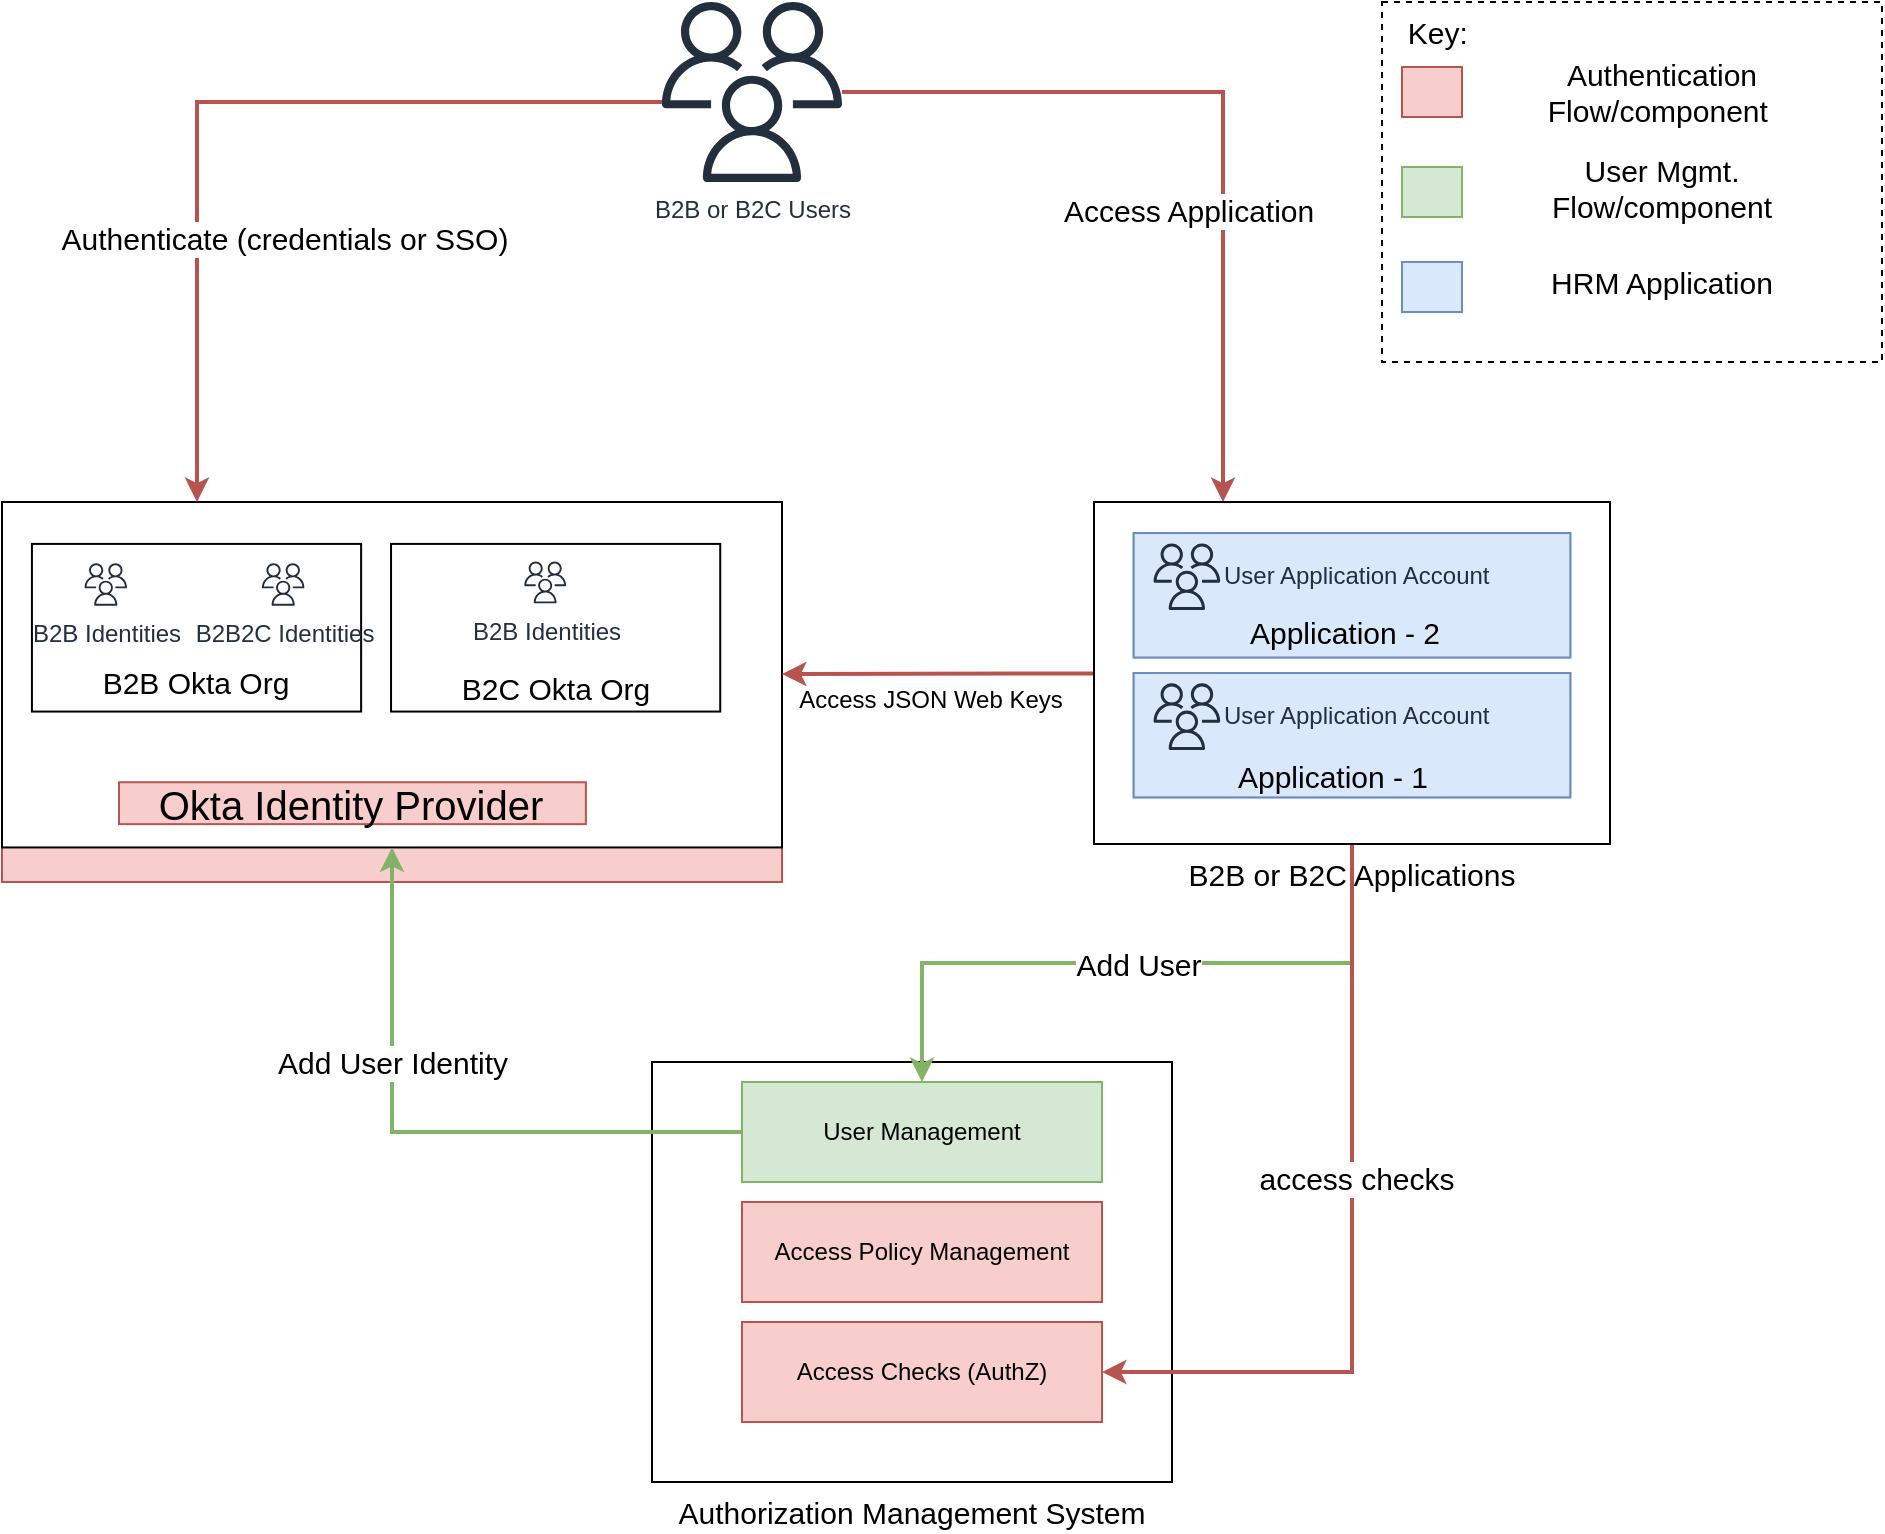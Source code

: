 <mxfile version="17.2.4" type="github">
  <diagram id="BS_AunBwUl3tJXPD3Mcs" name="Page-1">
    <mxGraphModel dx="2272" dy="737" grid="1" gridSize="10" guides="1" tooltips="1" connect="1" arrows="1" fold="1" page="1" pageScale="1" pageWidth="850" pageHeight="1100" math="0" shadow="0">
      <root>
        <mxCell id="0" />
        <mxCell id="1" parent="0" />
        <mxCell id="wGYtfCgb7JHefzf2lczv-38" value="&amp;nbsp;Access Application" style="edgeStyle=orthogonalEdgeStyle;rounded=0;orthogonalLoop=1;jettySize=auto;html=1;fontSize=15;entryX=0.25;entryY=0;entryDx=0;entryDy=0;fillColor=#f8cecc;strokeColor=#b85450;strokeWidth=2;" parent="1" source="wGYtfCgb7JHefzf2lczv-24" target="wGYtfCgb7JHefzf2lczv-43" edge="1">
          <mxGeometry x="0.254" y="-20" relative="1" as="geometry">
            <mxPoint x="30" y="140" as="targetPoint" />
            <mxPoint y="1" as="offset" />
          </mxGeometry>
        </mxCell>
        <mxCell id="wGYtfCgb7JHefzf2lczv-24" value="B2B or B2C Users" style="sketch=0;outlineConnect=0;fontColor=#232F3E;gradientColor=none;fillColor=#232F3D;strokeColor=none;dashed=0;verticalLabelPosition=bottom;verticalAlign=top;align=center;html=1;fontSize=12;fontStyle=0;aspect=fixed;pointerEvents=1;shape=mxgraph.aws4.users;" parent="1" vertex="1">
          <mxGeometry x="80" y="20" width="90" height="90" as="geometry" />
        </mxCell>
        <mxCell id="wGYtfCgb7JHefzf2lczv-55" value="" style="group;fillColor=#f8cecc;strokeColor=#b85450;" parent="1" vertex="1" connectable="0">
          <mxGeometry x="-250" y="270" width="390" height="190" as="geometry" />
        </mxCell>
        <mxCell id="wGYtfCgb7JHefzf2lczv-9" value="" style="rounded=0;whiteSpace=wrap;html=1;" parent="wGYtfCgb7JHefzf2lczv-55" vertex="1">
          <mxGeometry width="390" height="172.727" as="geometry" />
        </mxCell>
        <mxCell id="wGYtfCgb7JHefzf2lczv-45" value="" style="group" parent="wGYtfCgb7JHefzf2lczv-55" vertex="1" connectable="0">
          <mxGeometry x="14.963" y="20.956" width="164.596" height="83.824" as="geometry" />
        </mxCell>
        <mxCell id="wGYtfCgb7JHefzf2lczv-13" value="" style="rounded=0;whiteSpace=wrap;html=1;fontSize=32;labelPosition=center;verticalLabelPosition=bottom;align=center;verticalAlign=top;" parent="wGYtfCgb7JHefzf2lczv-45" vertex="1">
          <mxGeometry width="164.596" height="83.824" as="geometry" />
        </mxCell>
        <mxCell id="wGYtfCgb7JHefzf2lczv-19" value="" style="group" parent="wGYtfCgb7JHefzf2lczv-45" vertex="1" connectable="0">
          <mxGeometry x="13.168" y="5.294" width="138.261" height="75" as="geometry" />
        </mxCell>
        <mxCell id="wGYtfCgb7JHefzf2lczv-44" value="" style="group" parent="wGYtfCgb7JHefzf2lczv-19" vertex="1" connectable="0">
          <mxGeometry width="138.261" height="75" as="geometry" />
        </mxCell>
        <mxCell id="wGYtfCgb7JHefzf2lczv-1" value="B2B Identities" style="sketch=0;outlineConnect=0;fontColor=#232F3E;gradientColor=none;fillColor=#232F3D;strokeColor=none;dashed=0;verticalLabelPosition=bottom;verticalAlign=top;align=center;html=1;fontSize=12;fontStyle=0;aspect=fixed;pointerEvents=1;shape=mxgraph.aws4.users;" parent="wGYtfCgb7JHefzf2lczv-44" vertex="1">
          <mxGeometry x="13.168" y="4.412" width="21.176" height="21.176" as="geometry" />
        </mxCell>
        <mxCell id="wGYtfCgb7JHefzf2lczv-2" value="B2B2C Identities" style="sketch=0;outlineConnect=0;fontColor=#232F3E;gradientColor=none;fillColor=#232F3D;strokeColor=none;dashed=0;verticalLabelPosition=bottom;verticalAlign=top;align=center;html=1;fontSize=12;fontStyle=0;aspect=fixed;pointerEvents=1;shape=mxgraph.aws4.users;" parent="wGYtfCgb7JHefzf2lczv-44" vertex="1">
          <mxGeometry x="101.866" y="4.412" width="21.176" height="21.176" as="geometry" />
        </mxCell>
        <mxCell id="wGYtfCgb7JHefzf2lczv-18" value="&lt;font style=&quot;font-size: 15px;&quot;&gt;B2B Okta Org&lt;/font&gt;" style="text;html=1;strokeColor=none;fillColor=none;align=center;verticalAlign=middle;whiteSpace=wrap;rounded=0;fontSize=15;" parent="wGYtfCgb7JHefzf2lczv-44" vertex="1">
          <mxGeometry x="13.168" y="57.353" width="111.925" height="13.235" as="geometry" />
        </mxCell>
        <mxCell id="wGYtfCgb7JHefzf2lczv-8" value="" style="shape=image;html=1;verticalAlign=top;verticalLabelPosition=bottom;labelBackgroundColor=#ffffff;imageAspect=0;aspect=fixed;image=https://cdn1.iconfinder.com/data/icons/unicons-line-vol-5/24/okta-128.png" parent="wGYtfCgb7JHefzf2lczv-55" vertex="1">
          <mxGeometry x="7.48" y="124.338" width="52.529" height="52.529" as="geometry" />
        </mxCell>
        <mxCell id="wGYtfCgb7JHefzf2lczv-10" value="Okta Identity Provider" style="text;html=1;strokeColor=#b85450;fillColor=#f8cecc;align=center;verticalAlign=middle;whiteSpace=wrap;rounded=0;fontSize=20;" parent="wGYtfCgb7JHefzf2lczv-55" vertex="1">
          <mxGeometry x="58.5" y="140.125" width="233.444" height="20.952" as="geometry" />
        </mxCell>
        <mxCell id="wGYtfCgb7JHefzf2lczv-46" value="" style="group" parent="wGYtfCgb7JHefzf2lczv-55" vertex="1" connectable="0">
          <mxGeometry x="194.522" y="20.956" width="164.596" height="83.824" as="geometry" />
        </mxCell>
        <mxCell id="wGYtfCgb7JHefzf2lczv-54" value="" style="group" parent="wGYtfCgb7JHefzf2lczv-46" vertex="1" connectable="0">
          <mxGeometry width="164.596" height="83.824" as="geometry" />
        </mxCell>
        <mxCell id="wGYtfCgb7JHefzf2lczv-47" value="" style="rounded=0;whiteSpace=wrap;html=1;fontSize=32;labelPosition=center;verticalLabelPosition=bottom;align=center;verticalAlign=top;" parent="wGYtfCgb7JHefzf2lczv-54" vertex="1">
          <mxGeometry width="164.596" height="83.824" as="geometry" />
        </mxCell>
        <mxCell id="wGYtfCgb7JHefzf2lczv-53" value="" style="group" parent="wGYtfCgb7JHefzf2lczv-54" vertex="1" connectable="0">
          <mxGeometry x="26.335" y="8.822" width="111.925" height="66.18" as="geometry" />
        </mxCell>
        <mxCell id="wGYtfCgb7JHefzf2lczv-50" value="B2B Identities" style="sketch=0;outlineConnect=0;fontColor=#232F3E;gradientColor=none;fillColor=#232F3D;strokeColor=none;dashed=0;verticalLabelPosition=bottom;verticalAlign=top;align=center;html=1;fontSize=12;fontStyle=0;aspect=fixed;pointerEvents=1;shape=mxgraph.aws4.users;" parent="wGYtfCgb7JHefzf2lczv-53" vertex="1">
          <mxGeometry x="40.289" width="20.883" height="20.883" as="geometry" />
        </mxCell>
        <mxCell id="wGYtfCgb7JHefzf2lczv-52" value="&lt;font style=&quot;font-size: 15px&quot;&gt;B2C Okta Org&lt;/font&gt;" style="text;html=1;strokeColor=none;fillColor=none;align=center;verticalAlign=middle;whiteSpace=wrap;rounded=0;fontSize=25;" parent="wGYtfCgb7JHefzf2lczv-53" vertex="1">
          <mxGeometry y="52.944" width="111.925" height="13.235" as="geometry" />
        </mxCell>
        <mxCell id="wGYtfCgb7JHefzf2lczv-28" value="Authenticate (credentials or SSO)" style="rounded=0;orthogonalLoop=1;jettySize=auto;html=1;entryX=0.25;entryY=0;entryDx=0;entryDy=0;fontSize=15;edgeStyle=orthogonalEdgeStyle;fillColor=#f8cecc;strokeColor=#b85450;strokeWidth=2;" parent="1" source="wGYtfCgb7JHefzf2lczv-24" target="wGYtfCgb7JHefzf2lczv-9" edge="1">
          <mxGeometry x="0.382" y="43" relative="1" as="geometry">
            <mxPoint x="495" y="290" as="targetPoint" />
            <Array as="points">
              <mxPoint x="-152" y="70" />
            </Array>
            <mxPoint y="1" as="offset" />
          </mxGeometry>
        </mxCell>
        <mxCell id="wGYtfCgb7JHefzf2lczv-57" style="edgeStyle=none;rounded=0;orthogonalLoop=1;jettySize=auto;html=1;fontSize=20;fillColor=#f8cecc;strokeColor=#b85450;strokeWidth=2;" parent="1" source="wGYtfCgb7JHefzf2lczv-43" target="wGYtfCgb7JHefzf2lczv-9" edge="1">
          <mxGeometry relative="1" as="geometry" />
        </mxCell>
        <mxCell id="wGYtfCgb7JHefzf2lczv-58" value="Access JSON Web Keys" style="edgeLabel;html=1;align=center;verticalAlign=middle;resizable=0;points=[];fontSize=12;" parent="wGYtfCgb7JHefzf2lczv-57" vertex="1" connectable="0">
          <mxGeometry x="-0.099" y="-4" relative="1" as="geometry">
            <mxPoint x="-12" y="17" as="offset" />
          </mxGeometry>
        </mxCell>
        <mxCell id="wGYtfCgb7JHefzf2lczv-59" value="Authorization Management System " style="rounded=0;whiteSpace=wrap;html=1;fontSize=15;labelPosition=center;verticalLabelPosition=bottom;align=center;verticalAlign=top;" parent="1" vertex="1">
          <mxGeometry x="75" y="550" width="260" height="210" as="geometry" />
        </mxCell>
        <mxCell id="wGYtfCgb7JHefzf2lczv-65" value="Add User" style="edgeStyle=orthogonalEdgeStyle;rounded=0;orthogonalLoop=1;jettySize=auto;html=1;fontSize=15;fillColor=#d5e8d4;strokeColor=#82b366;strokeWidth=2;" parent="1" source="wGYtfCgb7JHefzf2lczv-43" target="wGYtfCgb7JHefzf2lczv-60" edge="1">
          <mxGeometry relative="1" as="geometry" />
        </mxCell>
        <mxCell id="wGYtfCgb7JHefzf2lczv-66" style="edgeStyle=orthogonalEdgeStyle;rounded=0;orthogonalLoop=1;jettySize=auto;html=1;entryX=1;entryY=0.5;entryDx=0;entryDy=0;fontSize=15;fillColor=#f8cecc;strokeColor=#b85450;strokeWidth=2;" parent="1" source="wGYtfCgb7JHefzf2lczv-43" target="wGYtfCgb7JHefzf2lczv-62" edge="1">
          <mxGeometry relative="1" as="geometry" />
        </mxCell>
        <mxCell id="wGYtfCgb7JHefzf2lczv-67" value="access checks" style="edgeLabel;html=1;align=center;verticalAlign=middle;resizable=0;points=[];fontSize=15;" parent="wGYtfCgb7JHefzf2lczv-66" vertex="1" connectable="0">
          <mxGeometry x="-0.142" y="2" relative="1" as="geometry">
            <mxPoint as="offset" />
          </mxGeometry>
        </mxCell>
        <mxCell id="wGYtfCgb7JHefzf2lczv-68" style="edgeStyle=orthogonalEdgeStyle;rounded=0;orthogonalLoop=1;jettySize=auto;html=1;exitX=0;exitY=0.5;exitDx=0;exitDy=0;entryX=0.5;entryY=1;entryDx=0;entryDy=0;fontSize=15;fillColor=#d5e8d4;strokeColor=#82b366;strokeWidth=2;" parent="1" source="wGYtfCgb7JHefzf2lczv-60" target="wGYtfCgb7JHefzf2lczv-9" edge="1">
          <mxGeometry relative="1" as="geometry" />
        </mxCell>
        <mxCell id="wGYtfCgb7JHefzf2lczv-69" value="Add User Identity" style="edgeLabel;html=1;align=center;verticalAlign=middle;resizable=0;points=[];fontSize=15;" parent="wGYtfCgb7JHefzf2lczv-68" vertex="1" connectable="0">
          <mxGeometry x="0.14" y="-1" relative="1" as="geometry">
            <mxPoint x="-1" y="-29" as="offset" />
          </mxGeometry>
        </mxCell>
        <mxCell id="wGYtfCgb7JHefzf2lczv-60" value="User Management" style="rounded=0;whiteSpace=wrap;html=1;fontSize=12;fillColor=#d5e8d4;strokeColor=#82b366;" parent="1" vertex="1">
          <mxGeometry x="120" y="560" width="180" height="50" as="geometry" />
        </mxCell>
        <mxCell id="wGYtfCgb7JHefzf2lczv-61" value="Access Policy Management" style="rounded=0;whiteSpace=wrap;html=1;fontSize=12;fillColor=#f8cecc;strokeColor=#b85450;" parent="1" vertex="1">
          <mxGeometry x="120" y="620" width="180" height="50" as="geometry" />
        </mxCell>
        <mxCell id="wGYtfCgb7JHefzf2lczv-62" value="Access Checks (AuthZ)" style="rounded=0;whiteSpace=wrap;html=1;fontSize=12;fillColor=#f8cecc;strokeColor=#b85450;" parent="1" vertex="1">
          <mxGeometry x="120" y="680" width="180" height="50" as="geometry" />
        </mxCell>
        <mxCell id="tJAUmdHgURcMuOd_s7cF-1" value="" style="rounded=0;whiteSpace=wrap;html=1;fontSize=15;dashed=1;" vertex="1" parent="1">
          <mxGeometry x="440" y="20" width="250" height="180" as="geometry" />
        </mxCell>
        <mxCell id="tJAUmdHgURcMuOd_s7cF-2" value="Key:&amp;nbsp;" style="text;html=1;strokeColor=none;fillColor=none;align=center;verticalAlign=middle;whiteSpace=wrap;rounded=0;fontSize=15;" vertex="1" parent="1">
          <mxGeometry x="440" y="20" width="60" height="30" as="geometry" />
        </mxCell>
        <mxCell id="tJAUmdHgURcMuOd_s7cF-3" value="" style="rounded=0;whiteSpace=wrap;html=1;fontSize=15;fillColor=#f8cecc;strokeColor=#b85450;" vertex="1" parent="1">
          <mxGeometry x="450" y="52.5" width="30" height="25" as="geometry" />
        </mxCell>
        <mxCell id="tJAUmdHgURcMuOd_s7cF-4" value="Authentication Flow/component&amp;nbsp;" style="text;html=1;strokeColor=none;fillColor=none;align=center;verticalAlign=middle;whiteSpace=wrap;rounded=0;fontSize=15;" vertex="1" parent="1">
          <mxGeometry x="500" y="50" width="160" height="30" as="geometry" />
        </mxCell>
        <mxCell id="tJAUmdHgURcMuOd_s7cF-5" value="" style="rounded=0;whiteSpace=wrap;html=1;fontSize=15;fillColor=#d5e8d4;strokeColor=#82b366;" vertex="1" parent="1">
          <mxGeometry x="450" y="102.5" width="30" height="25" as="geometry" />
        </mxCell>
        <mxCell id="tJAUmdHgURcMuOd_s7cF-6" value="User Mgmt. Flow/component" style="text;html=1;strokeColor=none;fillColor=none;align=center;verticalAlign=middle;whiteSpace=wrap;rounded=0;fontSize=15;" vertex="1" parent="1">
          <mxGeometry x="500" y="97.5" width="160" height="30" as="geometry" />
        </mxCell>
        <mxCell id="wGYtfCgb7JHefzf2lczv-63" value="" style="group;fillColor=#dae8fc;strokeColor=#6c8ebf;" parent="1" vertex="1" connectable="0">
          <mxGeometry x="296" y="270" width="258" height="171" as="geometry" />
        </mxCell>
        <mxCell id="wGYtfCgb7JHefzf2lczv-43" value="B2B or B2C Applications" style="rounded=0;whiteSpace=wrap;html=1;fontSize=15;labelPosition=center;verticalLabelPosition=bottom;align=center;verticalAlign=top;" parent="wGYtfCgb7JHefzf2lczv-63" vertex="1">
          <mxGeometry width="258" height="171" as="geometry" />
        </mxCell>
        <mxCell id="wGYtfCgb7JHefzf2lczv-34" value="" style="group;fillColor=#dae8fc;strokeColor=#6c8ebf;" parent="wGYtfCgb7JHefzf2lczv-63" vertex="1" connectable="0">
          <mxGeometry x="19.846" y="85.5" width="218.308" height="62.182" as="geometry" />
        </mxCell>
        <mxCell id="wGYtfCgb7JHefzf2lczv-35" value="" style="rounded=0;whiteSpace=wrap;html=1;fontSize=15;fillColor=#dae8fc;strokeColor=#6c8ebf;" parent="wGYtfCgb7JHefzf2lczv-34" vertex="1">
          <mxGeometry width="218.308" height="62.182" as="geometry" />
        </mxCell>
        <mxCell id="wGYtfCgb7JHefzf2lczv-36" value="Application - 1" style="text;html=1;strokeColor=none;fillColor=none;align=center;verticalAlign=middle;whiteSpace=wrap;rounded=0;fontSize=15;" parent="wGYtfCgb7JHefzf2lczv-34" vertex="1">
          <mxGeometry x="37.187" y="45.818" width="124.747" height="10.364" as="geometry" />
        </mxCell>
        <mxCell id="wGYtfCgb7JHefzf2lczv-37" value="User Application Account" style="sketch=0;outlineConnect=0;fontColor=#232F3E;gradientColor=none;fillColor=#232F3D;strokeColor=none;dashed=0;verticalLabelPosition=middle;verticalAlign=middle;align=left;html=1;fontSize=12;fontStyle=0;aspect=fixed;pointerEvents=1;shape=mxgraph.aws4.users;labelPosition=right;" parent="wGYtfCgb7JHefzf2lczv-34" vertex="1">
          <mxGeometry x="9.923" y="5.184" width="33.314" height="33.314" as="geometry" />
        </mxCell>
        <mxCell id="wGYtfCgb7JHefzf2lczv-39" value="" style="group;fillColor=#dae8fc;strokeColor=#6c8ebf;" parent="wGYtfCgb7JHefzf2lczv-63" vertex="1" connectable="0">
          <mxGeometry x="19.846" y="15.545" width="218.308" height="62.182" as="geometry" />
        </mxCell>
        <mxCell id="wGYtfCgb7JHefzf2lczv-40" value="" style="rounded=0;whiteSpace=wrap;html=1;fontSize=15;fillColor=#dae8fc;strokeColor=#6c8ebf;" parent="wGYtfCgb7JHefzf2lczv-39" vertex="1">
          <mxGeometry width="218.308" height="62.182" as="geometry" />
        </mxCell>
        <mxCell id="wGYtfCgb7JHefzf2lczv-41" value="Application - 2" style="text;html=1;strokeColor=none;fillColor=none;align=center;verticalAlign=middle;whiteSpace=wrap;rounded=0;fontSize=15;" parent="wGYtfCgb7JHefzf2lczv-39" vertex="1">
          <mxGeometry x="43.237" y="44.498" width="124.747" height="10.364" as="geometry" />
        </mxCell>
        <mxCell id="wGYtfCgb7JHefzf2lczv-42" value="User Application Account" style="sketch=0;outlineConnect=0;fontColor=#232F3E;gradientColor=none;fillColor=#232F3D;strokeColor=none;dashed=0;verticalLabelPosition=middle;verticalAlign=middle;align=left;html=1;fontSize=12;fontStyle=0;aspect=fixed;pointerEvents=1;shape=mxgraph.aws4.users;labelPosition=right;" parent="wGYtfCgb7JHefzf2lczv-39" vertex="1">
          <mxGeometry x="9.923" y="5.184" width="33.314" height="33.314" as="geometry" />
        </mxCell>
        <mxCell id="tJAUmdHgURcMuOd_s7cF-9" value="" style="rounded=0;whiteSpace=wrap;html=1;fontSize=15;fillColor=#dae8fc;strokeColor=#6c8ebf;" vertex="1" parent="1">
          <mxGeometry x="450" y="150" width="30" height="25" as="geometry" />
        </mxCell>
        <mxCell id="tJAUmdHgURcMuOd_s7cF-10" value="HRM Application" style="text;html=1;strokeColor=none;fillColor=none;align=center;verticalAlign=middle;whiteSpace=wrap;rounded=0;fontSize=15;" vertex="1" parent="1">
          <mxGeometry x="500" y="145" width="160" height="30" as="geometry" />
        </mxCell>
      </root>
    </mxGraphModel>
  </diagram>
</mxfile>
